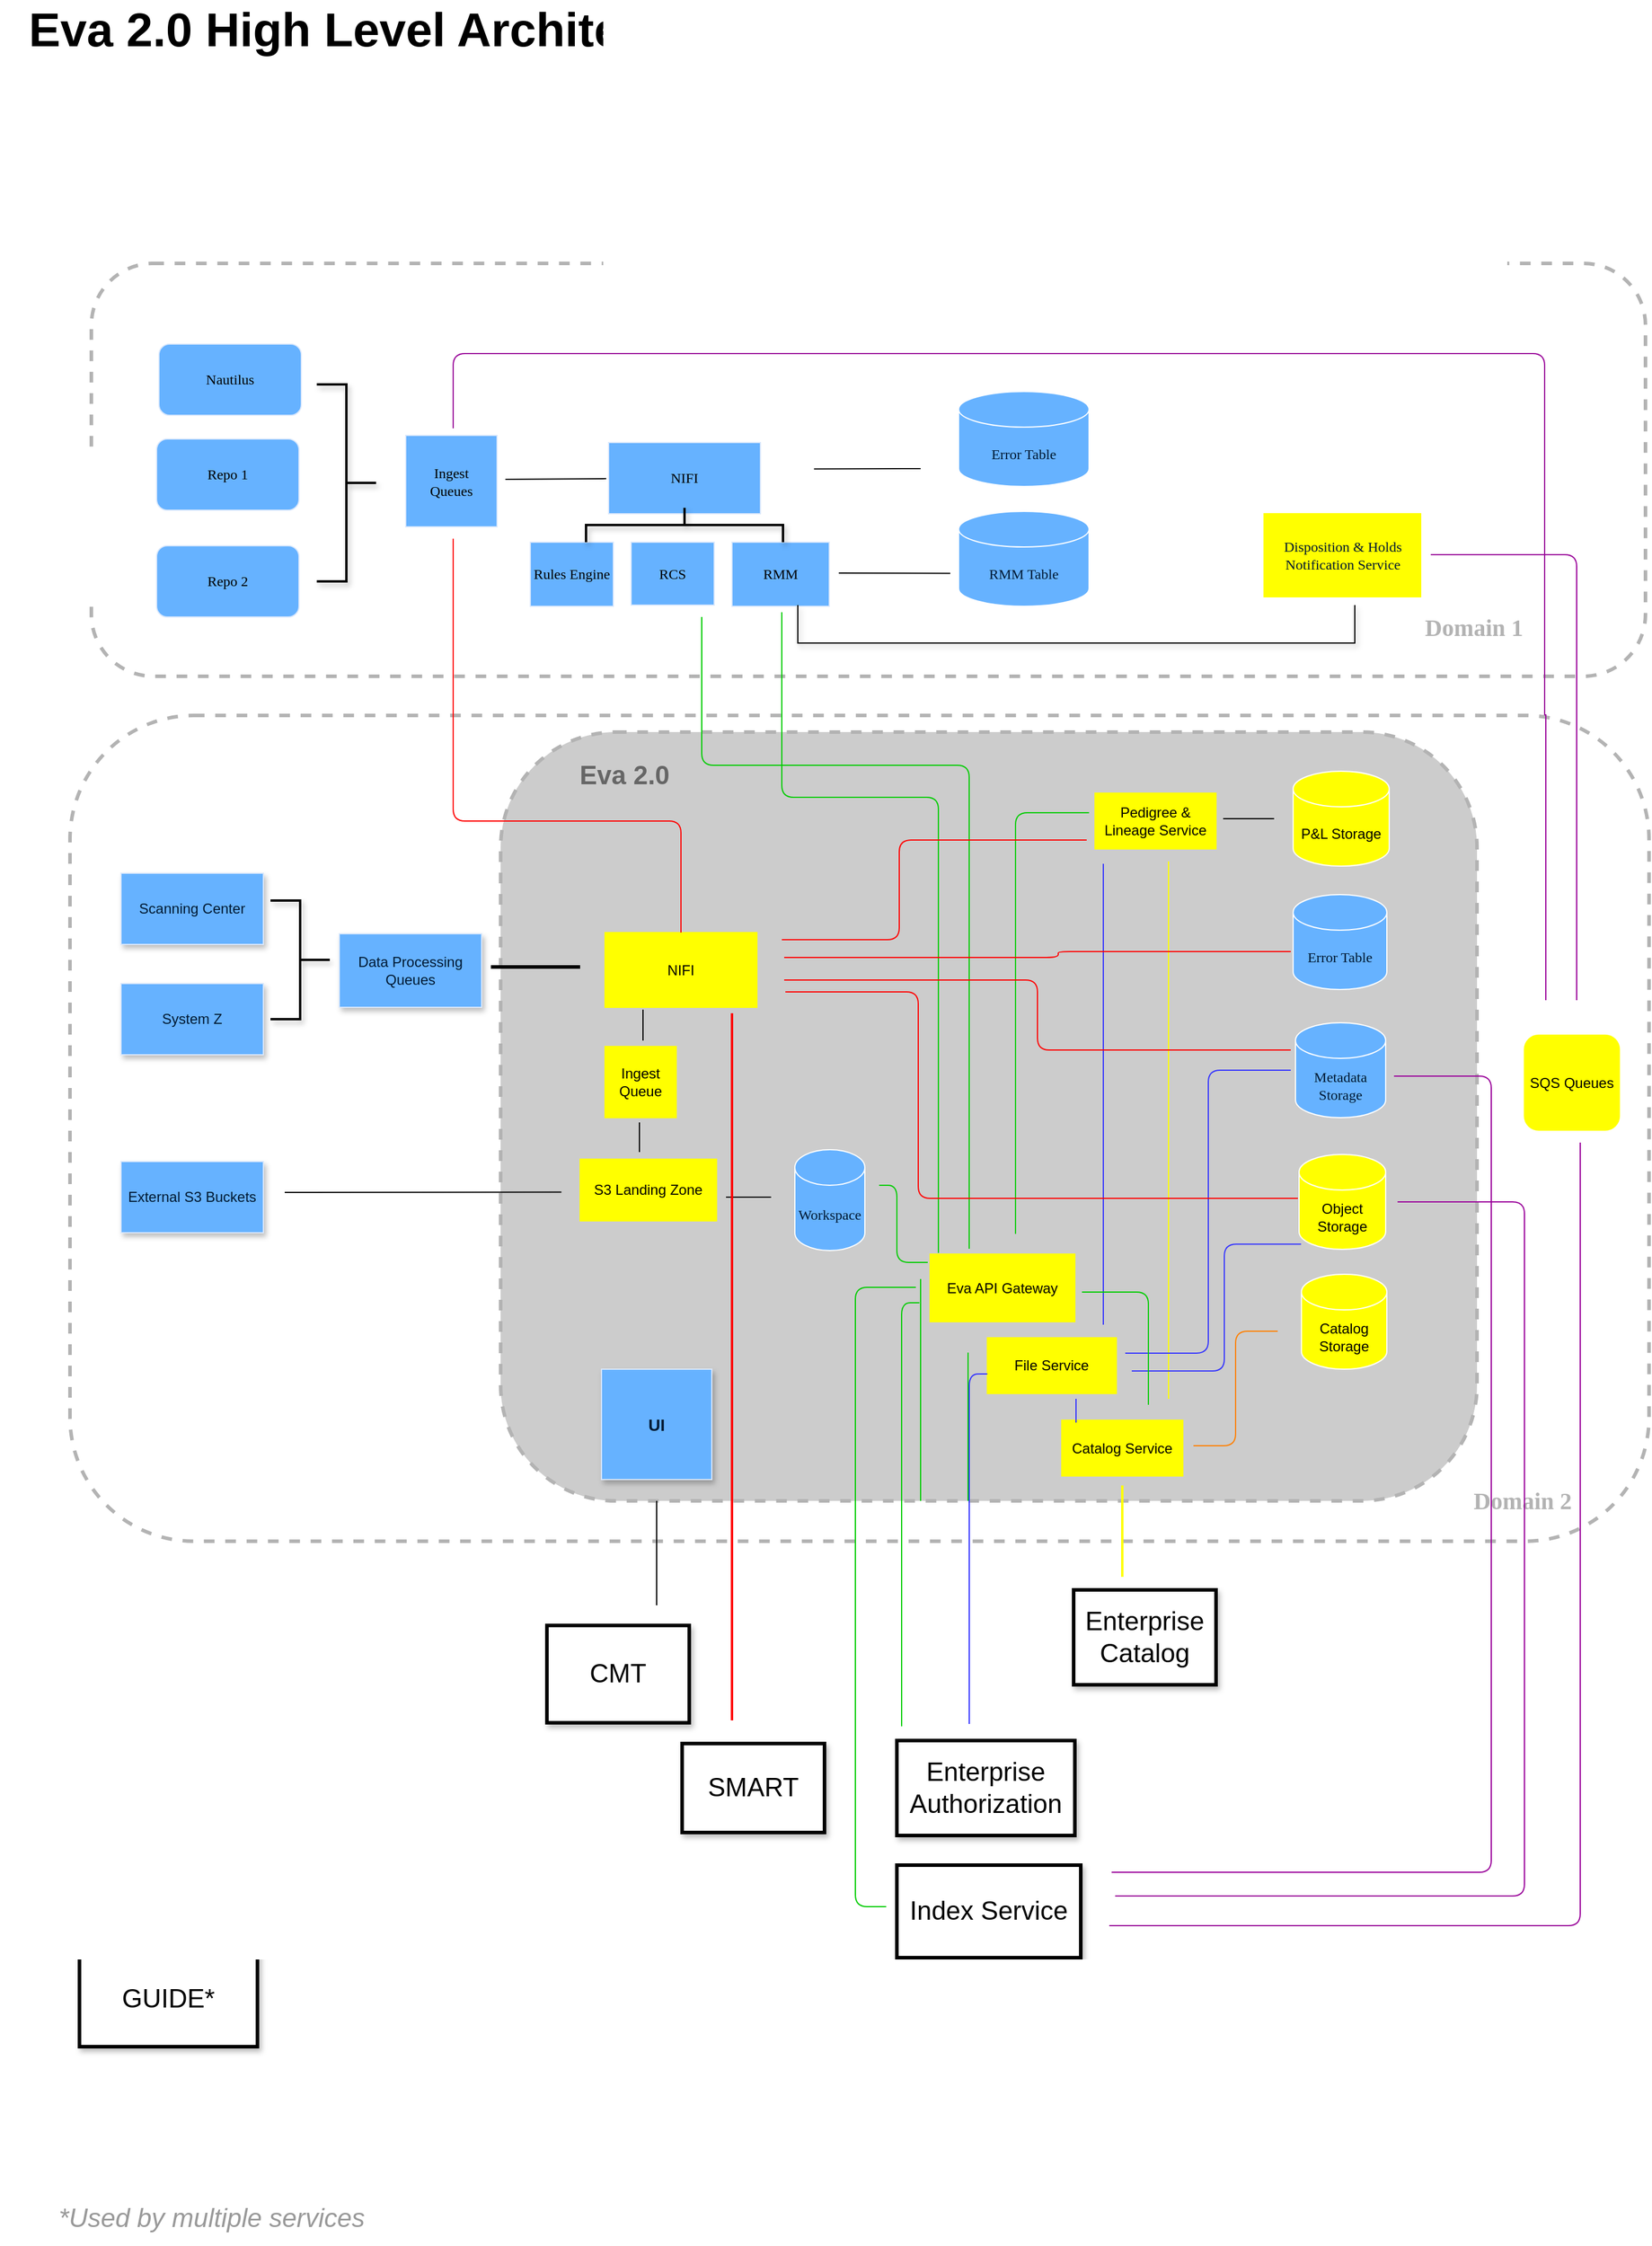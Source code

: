 <mxfile version="14.0.5" type="github" pages="2">
  <diagram id="elw99k3kC3_1Q8jx1iOW" name="Eva 2.0 High Level">
    <mxGraphModel dx="1230" dy="963" grid="0" gridSize="10" guides="1" tooltips="1" connect="0" arrows="0" fold="1" page="0" pageScale="1" pageWidth="1400" pageHeight="1700" math="0" shadow="0">
      <root>
        <mxCell id="8GRn8cEL_pyLPgJIwxRR-0" />
        <mxCell id="8GRn8cEL_pyLPgJIwxRR-1" parent="8GRn8cEL_pyLPgJIwxRR-0" />
        <mxCell id="_qIGpLVhdSEVO8uDuWI8-0" value="" style="rounded=1;whiteSpace=wrap;html=1;fontFamily=Helvetica;fontSize=12;fontColor=#0000FF;strokeColor=#B3B3B3;dashed=1;strokeWidth=3;" parent="8GRn8cEL_pyLPgJIwxRR-1" vertex="1">
          <mxGeometry x="27" y="403" width="1331" height="696" as="geometry" />
        </mxCell>
        <mxCell id="SsO4Lzo8B7FafecMUTk7-0" value="" style="rounded=1;whiteSpace=wrap;html=1;fontFamily=Helvetica;fontSize=12;fontColor=#0000FF;strokeColor=#B3B3B3;dashed=1;strokeWidth=3;fillColor=#CCCCCC;" parent="8GRn8cEL_pyLPgJIwxRR-1" vertex="1">
          <mxGeometry x="390" y="417" width="823" height="648" as="geometry" />
        </mxCell>
        <mxCell id="o4EfD3Bi3a884Yv1wwd_-1" value="" style="rounded=1;whiteSpace=wrap;html=1;fontFamily=Helvetica;fontSize=12;fontColor=#0000FF;strokeColor=#B3B3B3;dashed=1;strokeWidth=3;" parent="8GRn8cEL_pyLPgJIwxRR-1" vertex="1">
          <mxGeometry x="45" y="22" width="1310" height="348" as="geometry" />
        </mxCell>
        <mxCell id="H8sk-5zNprzSNOgImhEd-0" value="Nautilus" style="rounded=1;whiteSpace=wrap;html=1;fontSize=12;fontStyle=0;fontFamily=Tahoma;strokeColor=#DAE8FC;fillColor=#66B2FF;" parent="8GRn8cEL_pyLPgJIwxRR-1" vertex="1">
          <mxGeometry x="102" y="90" width="120" height="60" as="geometry" />
        </mxCell>
        <mxCell id="H8sk-5zNprzSNOgImhEd-1" value="Repo 1" style="rounded=1;whiteSpace=wrap;html=1;fontSize=12;fontStyle=0;fontFamily=Tahoma;strokeColor=#DAE8FC;fillColor=#66B2FF;" parent="8GRn8cEL_pyLPgJIwxRR-1" vertex="1">
          <mxGeometry x="100" y="170" width="120" height="60" as="geometry" />
        </mxCell>
        <mxCell id="H8sk-5zNprzSNOgImhEd-2" value="Repo 2" style="rounded=1;whiteSpace=wrap;html=1;fontSize=12;fontStyle=0;fontFamily=Tahoma;strokeColor=#DAE8FC;fillColor=#66B2FF;" parent="8GRn8cEL_pyLPgJIwxRR-1" vertex="1">
          <mxGeometry x="100" y="260" width="120" height="60" as="geometry" />
        </mxCell>
        <mxCell id="4emAReoXgMQfO4xzz9Wq-1" value="Error Table" style="shape=cylinder3;whiteSpace=wrap;html=1;boundedLbl=1;backgroundOutline=1;size=15;fontStyle=0;strokeColor=#FFFFFF;fontColor=#001933;fontFamily=Tahoma;fontSize=12;fillColor=#66B2FF;" parent="8GRn8cEL_pyLPgJIwxRR-1" vertex="1">
          <mxGeometry x="776" y="130" width="110" height="80" as="geometry" />
        </mxCell>
        <mxCell id="b3GpidQnQlCoKcbRUe79-1" style="edgeStyle=none;rounded=0;orthogonalLoop=1;jettySize=auto;html=1;fontFamily=Helvetica;fontSize=22;fontColor=#999999;endArrow=none;endFill=0;" parent="8GRn8cEL_pyLPgJIwxRR-1" edge="1">
          <mxGeometry relative="1" as="geometry">
            <mxPoint x="394" y="204" as="sourcePoint" />
            <mxPoint x="479.0" y="203.43" as="targetPoint" />
          </mxGeometry>
        </mxCell>
        <mxCell id="4emAReoXgMQfO4xzz9Wq-2" value="&lt;font color=&quot;#000000&quot;&gt;Ingest&lt;br style=&quot;font-size: 12px&quot;&gt;Queues&lt;/font&gt;" style="whiteSpace=wrap;html=1;aspect=fixed;fontSize=12;fontStyle=0;fontColor=#0000FF;fontFamily=Tahoma;strokeColor=#DAE8FC;fillColor=#66B2FF;" parent="8GRn8cEL_pyLPgJIwxRR-1" vertex="1">
          <mxGeometry x="310" y="167" width="77" height="77" as="geometry" />
        </mxCell>
        <mxCell id="tp_qSCSOZ1XAV19L62_d-0" value="NIFI" style="rounded=0;whiteSpace=wrap;html=1;fontStyle=0;fontFamily=Tahoma;strokeColor=#DAE8FC;fontSize=12;fillColor=#66B2FF;" parent="8GRn8cEL_pyLPgJIwxRR-1" vertex="1">
          <mxGeometry x="481" y="173" width="128" height="60" as="geometry" />
        </mxCell>
        <mxCell id="tp_qSCSOZ1XAV19L62_d-1" value="File Service" style="rounded=0;whiteSpace=wrap;html=1;strokeColor=#FFFF00;fillColor=#FFFF00;" parent="8GRn8cEL_pyLPgJIwxRR-1" vertex="1">
          <mxGeometry x="800.25" y="927.5" width="108.75" height="47" as="geometry" />
        </mxCell>
        <mxCell id="tp_qSCSOZ1XAV19L62_d-2" value="Eva API Gateway" style="rounded=0;whiteSpace=wrap;html=1;strokeColor=#FFFF00;fillColor=#FFFF00;" parent="8GRn8cEL_pyLPgJIwxRR-1" vertex="1">
          <mxGeometry x="752" y="857" width="122" height="57" as="geometry" />
        </mxCell>
        <mxCell id="tp_qSCSOZ1XAV19L62_d-3" value="Catalog Service" style="rounded=0;whiteSpace=wrap;html=1;strokeColor=#FFFF00;fillColor=#FFFF00;" parent="8GRn8cEL_pyLPgJIwxRR-1" vertex="1">
          <mxGeometry x="863" y="997" width="102" height="47" as="geometry" />
        </mxCell>
        <mxCell id="TUChKr8w6d8KDoppHUxN-0" value="Rules Engine" style="rounded=0;whiteSpace=wrap;html=1;fontSize=12;fontStyle=0;fontFamily=Tahoma;strokeColor=#DAE8FC;fillColor=#66B2FF;" parent="8GRn8cEL_pyLPgJIwxRR-1" vertex="1">
          <mxGeometry x="415" y="257" width="70" height="54" as="geometry" />
        </mxCell>
        <mxCell id="TUChKr8w6d8KDoppHUxN-1" value="RCS" style="rounded=0;whiteSpace=wrap;html=1;fontSize=12;fontStyle=0;fontFamily=Tahoma;strokeColor=#DAE8FC;fillColor=#66B2FF;" parent="8GRn8cEL_pyLPgJIwxRR-1" vertex="1">
          <mxGeometry x="500" y="257" width="70" height="53" as="geometry" />
        </mxCell>
        <mxCell id="TUChKr8w6d8KDoppHUxN-2" value="RMM" style="rounded=0;whiteSpace=wrap;html=1;fontSize=12;fontStyle=0;fontFamily=Tahoma;strokeColor=#DAE8FC;fillColor=#66B2FF;" parent="8GRn8cEL_pyLPgJIwxRR-1" vertex="1">
          <mxGeometry x="585" y="257" width="82" height="54" as="geometry" />
        </mxCell>
        <mxCell id="KRypy5MPSIwkOqQzWDco-0" value="RMM Table" style="shape=cylinder3;whiteSpace=wrap;html=1;boundedLbl=1;backgroundOutline=1;size=15;fontStyle=0;fontColor=#001933;fontFamily=Tahoma;fontSize=12;strokeColor=#FFFFFF;fillColor=#66B2FF;" parent="8GRn8cEL_pyLPgJIwxRR-1" vertex="1">
          <mxGeometry x="776" y="231" width="110" height="80" as="geometry" />
        </mxCell>
        <mxCell id="Fogz1AL5jcSiEYsk1wpb-0" value="Disposition &amp;amp; Holds&lt;br&gt;Notification Service" style="rounded=0;whiteSpace=wrap;html=1;fontStyle=0;fontFamily=Tahoma;fillColor=#FFFF00;strokeColor=#FFFF00;fontColor=#001933;" parent="8GRn8cEL_pyLPgJIwxRR-1" vertex="1">
          <mxGeometry x="1033.5" y="233" width="132" height="70" as="geometry" />
        </mxCell>
        <mxCell id="o4EfD3Bi3a884Yv1wwd_-0" value="Scanning Center" style="rounded=0;whiteSpace=wrap;html=1;fontFamily=Helvetica;fontSize=12;shadow=1;fontStyle=0;strokeColor=#DAE8FC;fontColor=#001933;fillColor=#66B2FF;" parent="8GRn8cEL_pyLPgJIwxRR-1" vertex="1">
          <mxGeometry x="70" y="536" width="120" height="60" as="geometry" />
        </mxCell>
        <mxCell id="o4EfD3Bi3a884Yv1wwd_-5" value="Domain 1" style="text;html=1;resizable=0;autosize=1;align=center;verticalAlign=middle;points=[];fillColor=none;strokeColor=none;rounded=0;fontFamily=Tahoma;fontSize=20;fontStyle=1;fontColor=#B3B3B3;" parent="8GRn8cEL_pyLPgJIwxRR-1" vertex="1">
          <mxGeometry x="1157" y="314" width="106" height="28" as="geometry" />
        </mxCell>
        <mxCell id="y9-v0Gyv9dgvpdEKLWp3-0" value="System Z" style="rounded=0;whiteSpace=wrap;html=1;fontFamily=Helvetica;fontSize=12;shadow=1;fontStyle=0;strokeColor=#DAE8FC;fontColor=#001933;fillColor=#66B2FF;" parent="8GRn8cEL_pyLPgJIwxRR-1" vertex="1">
          <mxGeometry x="70" y="629" width="120" height="60" as="geometry" />
        </mxCell>
        <mxCell id="y9-v0Gyv9dgvpdEKLWp3-1" value="External S3 Buckets" style="rounded=0;whiteSpace=wrap;html=1;fontFamily=Helvetica;fontSize=12;shadow=1;fontStyle=0;strokeColor=#DAE8FC;fontColor=#001933;fillColor=#66B2FF;" parent="8GRn8cEL_pyLPgJIwxRR-1" vertex="1">
          <mxGeometry x="70" y="779" width="120" height="60" as="geometry" />
        </mxCell>
        <mxCell id="iPk3lw1UgvvWzOIhn1F7-0" value="Data Processing Queues" style="rounded=0;whiteSpace=wrap;html=1;fontStyle=0;strokeColor=#DAE8FC;fontFamily=Helvetica;fontColor=#001933;shadow=1;fillColor=#66B2FF;" parent="8GRn8cEL_pyLPgJIwxRR-1" vertex="1">
          <mxGeometry x="254" y="587" width="120" height="62" as="geometry" />
        </mxCell>
        <mxCell id="JQuI49Ytckf8pFcLC_Wx-1" value="NIFI" style="rounded=0;whiteSpace=wrap;html=1;fillColor=#FFFF00;strokeColor=#FFFF00;fontColor=#000000;fontFamily=Helvetica;" parent="8GRn8cEL_pyLPgJIwxRR-1" vertex="1">
          <mxGeometry x="478" y="586" width="128" height="63" as="geometry" />
        </mxCell>
        <mxCell id="VbCRLDqnvHzPidaAszwh-1" value="S3 Landing Zone" style="rounded=0;whiteSpace=wrap;html=1;strokeColor=#FFFF00;fontFamily=Helvetica;fontSize=12;fontColor=#000000;fillColor=#FFFF00;" parent="8GRn8cEL_pyLPgJIwxRR-1" vertex="1">
          <mxGeometry x="457" y="777" width="115" height="52" as="geometry" />
        </mxCell>
        <mxCell id="LhIq0DCPOpo1AK3piTM1-0" value="Ingest&lt;br style=&quot;font-size: 13px;&quot;&gt;Queue" style="whiteSpace=wrap;html=1;aspect=fixed;strokeColor=#FFFF00;fontFamily=Helvetica;fontSize=12;fontColor=#000000;rounded=0;fillColor=#FFFF00;" parent="8GRn8cEL_pyLPgJIwxRR-1" vertex="1">
          <mxGeometry x="478" y="682" width="60" height="60" as="geometry" />
        </mxCell>
        <mxCell id="YWgAMOBUbAf68iHupFmZ-0" value="&lt;font style=&quot;font-size: 12px&quot;&gt;Workspace&lt;/font&gt;" style="shape=cylinder3;whiteSpace=wrap;html=1;boundedLbl=1;backgroundOutline=1;size=15;fontFamily=Tahoma;fontSize=12;fontColor=#001933;fontStyle=0;strokeColor=#FFFFFF;fillColor=#66B2FF;" parent="8GRn8cEL_pyLPgJIwxRR-1" vertex="1">
          <mxGeometry x="638" y="769" width="59" height="85" as="geometry" />
        </mxCell>
        <mxCell id="Q_hmxI2UZN9Nb-fGkq-i-0" value="Catalog Storage" style="shape=cylinder3;whiteSpace=wrap;html=1;boundedLbl=1;backgroundOutline=1;size=15;strokeColor=#FFFFFF;fontFamily=Helvetica;fontSize=12;fontColor=#000000;fillColor=#FFFF00;rounded=0;" parent="8GRn8cEL_pyLPgJIwxRR-1" vertex="1">
          <mxGeometry x="1065" y="874" width="72" height="80" as="geometry" />
        </mxCell>
        <mxCell id="Q_hmxI2UZN9Nb-fGkq-i-1" value="Object Storage" style="shape=cylinder3;whiteSpace=wrap;html=1;boundedLbl=1;backgroundOutline=1;size=15;strokeColor=#FFFFFF;fontFamily=Helvetica;fontSize=12;fontColor=#000000;fillColor=#FFFF00;rounded=0;" parent="8GRn8cEL_pyLPgJIwxRR-1" vertex="1">
          <mxGeometry x="1063" y="773" width="73" height="80" as="geometry" />
        </mxCell>
        <mxCell id="Q_hmxI2UZN9Nb-fGkq-i-2" value="Metadata&lt;br style=&quot;font-size: 12px;&quot;&gt;Storage" style="shape=cylinder3;whiteSpace=wrap;html=1;boundedLbl=1;backgroundOutline=1;size=15;fontFamily=Tahoma;fontSize=12;fontColor=#001933;fontStyle=0;strokeColor=#FFFFFF;fillColor=#66B2FF;" parent="8GRn8cEL_pyLPgJIwxRR-1" vertex="1">
          <mxGeometry x="1060" y="662" width="76" height="80" as="geometry" />
        </mxCell>
        <mxCell id="Q_hmxI2UZN9Nb-fGkq-i-3" value="Error Table" style="shape=cylinder3;whiteSpace=wrap;html=1;boundedLbl=1;backgroundOutline=1;size=15;fontFamily=Tahoma;fontSize=12;fontStyle=0;strokeColor=#FFFFFF;fontColor=#001933;fillColor=#66B2FF;" parent="8GRn8cEL_pyLPgJIwxRR-1" vertex="1">
          <mxGeometry x="1058" y="554" width="79" height="80" as="geometry" />
        </mxCell>
        <mxCell id="Q_hmxI2UZN9Nb-fGkq-i-4" value="P&amp;amp;L Storage" style="shape=cylinder3;whiteSpace=wrap;html=1;boundedLbl=1;backgroundOutline=1;size=15;fontFamily=Helvetica;fontSize=12;fontColor=#000000;fillColor=#FFFF00;rounded=0;strokeColor=#FFFFFF;" parent="8GRn8cEL_pyLPgJIwxRR-1" vertex="1">
          <mxGeometry x="1058" y="450" width="81" height="80" as="geometry" />
        </mxCell>
        <mxCell id="i0A42X5kdxcPcSl37FLX-0" value="Pedigree &amp;amp; Lineage Service" style="rounded=0;whiteSpace=wrap;html=1;fillColor=#FFFF00;strokeColor=#FFFF00;" parent="8GRn8cEL_pyLPgJIwxRR-1" vertex="1">
          <mxGeometry x="891" y="468.5" width="102" height="47" as="geometry" />
        </mxCell>
        <mxCell id="AvAlvdCXBIiCQL_vK7Ba-0" value="SQS Queues" style="whiteSpace=wrap;html=1;aspect=fixed;strokeColor=#FFFF00;fontFamily=Helvetica;fontSize=12;fontColor=#000000;rounded=1;fillColor=#FFFF00;" parent="8GRn8cEL_pyLPgJIwxRR-1" vertex="1">
          <mxGeometry x="1253" y="672.5" width="80" height="80" as="geometry" />
        </mxCell>
        <mxCell id="AvAlvdCXBIiCQL_vK7Ba-1" value="UI" style="whiteSpace=wrap;html=1;aspect=fixed;shadow=1;fontFamily=Helvetica;fontSize=14;rounded=0;fontStyle=1;strokeColor=#DAE8FC;fontColor=#001933;fillColor=#66B2FF;" parent="8GRn8cEL_pyLPgJIwxRR-1" vertex="1">
          <mxGeometry x="475" y="954" width="93" height="93" as="geometry" />
        </mxCell>
        <mxCell id="Sk0pl76J8H8ascU4p57v-1" value="Domain 2" style="text;html=1;resizable=0;autosize=1;align=center;verticalAlign=middle;points=[];fillColor=none;strokeColor=none;rounded=0;fontFamily=Tahoma;fontSize=20;fontStyle=1;fontColor=#B3B3B3;" parent="8GRn8cEL_pyLPgJIwxRR-1" vertex="1">
          <mxGeometry x="1198" y="1050" width="106" height="28" as="geometry" />
        </mxCell>
        <mxCell id="Sk0pl76J8H8ascU4p57v-2" value="Eva 2.0" style="text;html=1;resizable=0;autosize=1;align=center;verticalAlign=middle;points=[];fillColor=none;strokeColor=none;rounded=0;fontFamily=Helvetica;fontSize=22;fontStyle=1;fontColor=#666666;" parent="8GRn8cEL_pyLPgJIwxRR-1" vertex="1">
          <mxGeometry x="451" y="439" width="86" height="30" as="geometry" />
        </mxCell>
        <mxCell id="x10ZkcdIIxR5KVXHCJuZ-0" value="" style="strokeWidth=2;html=1;shape=mxgraph.flowchart.annotation_2;align=left;labelPosition=right;pointerEvents=1;rounded=1;shadow=1;fillColor=#66B2FF;fontFamily=Helvetica;fontSize=22;fontColor=#000000;rotation=-180;" parent="8GRn8cEL_pyLPgJIwxRR-1" vertex="1">
          <mxGeometry x="196" y="559" width="50" height="100" as="geometry" />
        </mxCell>
        <mxCell id="x10ZkcdIIxR5KVXHCJuZ-1" value="" style="strokeWidth=2;html=1;shape=mxgraph.flowchart.annotation_2;align=left;labelPosition=right;pointerEvents=1;rounded=1;shadow=1;fillColor=#66B2FF;fontFamily=Helvetica;fontSize=22;fontColor=#000000;rotation=-180;" parent="8GRn8cEL_pyLPgJIwxRR-1" vertex="1">
          <mxGeometry x="235" y="124" width="50" height="166" as="geometry" />
        </mxCell>
        <mxCell id="mZ3fiNAdU3FDvoejI6Ow-0" value="GUIDE*" style="rounded=0;whiteSpace=wrap;html=1;shadow=1;strokeWidth=3;fillColor=#ffffff;fontFamily=Helvetica;fontSize=22;fontColor=#000000;" parent="8GRn8cEL_pyLPgJIwxRR-1" vertex="1">
          <mxGeometry x="35" y="1445" width="150" height="80" as="geometry" />
        </mxCell>
        <mxCell id="mZ3fiNAdU3FDvoejI6Ow-1" value="Enterprise Catalog" style="rounded=0;whiteSpace=wrap;html=1;shadow=1;strokeWidth=3;fontFamily=Helvetica;fontSize=22;" parent="8GRn8cEL_pyLPgJIwxRR-1" vertex="1">
          <mxGeometry x="873" y="1140" width="120" height="80" as="geometry" />
        </mxCell>
        <mxCell id="mZ3fiNAdU3FDvoejI6Ow-2" value="Index Service" style="rounded=0;whiteSpace=wrap;html=1;shadow=1;strokeWidth=3;fontFamily=Helvetica;fontSize=22;" parent="8GRn8cEL_pyLPgJIwxRR-1" vertex="1">
          <mxGeometry x="724" y="1372" width="155" height="78" as="geometry" />
        </mxCell>
        <mxCell id="mZ3fiNAdU3FDvoejI6Ow-3" value="Enterprise Authorization" style="rounded=0;whiteSpace=wrap;html=1;shadow=1;strokeWidth=3;fontFamily=Helvetica;fontSize=22;" parent="8GRn8cEL_pyLPgJIwxRR-1" vertex="1">
          <mxGeometry x="724" y="1267" width="150" height="80" as="geometry" />
        </mxCell>
        <mxCell id="mZ3fiNAdU3FDvoejI6Ow-4" value="SMART" style="rounded=0;whiteSpace=wrap;html=1;shadow=1;strokeWidth=3;fontFamily=Helvetica;fontSize=22;" parent="8GRn8cEL_pyLPgJIwxRR-1" vertex="1">
          <mxGeometry x="543" y="1269.5" width="120" height="75" as="geometry" />
        </mxCell>
        <mxCell id="mZ3fiNAdU3FDvoejI6Ow-5" value="CMT" style="rounded=0;whiteSpace=wrap;html=1;shadow=1;strokeWidth=3;fontFamily=Helvetica;fontSize=22;" parent="8GRn8cEL_pyLPgJIwxRR-1" vertex="1">
          <mxGeometry x="429" y="1170" width="120" height="82" as="geometry" />
        </mxCell>
        <mxCell id="PKbZZqCtAfmhuB_pZ12Z-0" value="*Used by multiple services" style="text;html=1;resizable=0;autosize=1;align=center;verticalAlign=middle;points=[];fillColor=none;strokeColor=none;rounded=0;shadow=1;fontFamily=Helvetica;fontSize=22;fontStyle=2;fontColor=#999999;" parent="8GRn8cEL_pyLPgJIwxRR-1" vertex="1">
          <mxGeometry x="12" y="1655" width="268" height="30" as="geometry" />
        </mxCell>
        <mxCell id="-2MpsNVtfdLoChrFHLcY-0" value="" style="strokeWidth=2;html=1;shape=mxgraph.flowchart.annotation_2;align=left;labelPosition=right;pointerEvents=1;rounded=1;shadow=1;fillColor=#66B2FF;fontFamily=Helvetica;fontSize=22;fontColor=#000000;rotation=90;" parent="8GRn8cEL_pyLPgJIwxRR-1" vertex="1">
          <mxGeometry x="530.5" y="159.5" width="29" height="166" as="geometry" />
        </mxCell>
        <mxCell id="hYZpxrXW_turtQhxQ0qJ-3" style="edgeStyle=none;rounded=0;orthogonalLoop=1;jettySize=auto;html=1;fontFamily=Helvetica;fontSize=22;fontColor=#999999;endArrow=none;endFill=0;" parent="8GRn8cEL_pyLPgJIwxRR-1" edge="1">
          <mxGeometry relative="1" as="geometry">
            <mxPoint x="675" y="283" as="sourcePoint" />
            <mxPoint x="769.0" y="283.284" as="targetPoint" />
          </mxGeometry>
        </mxCell>
        <mxCell id="hYZpxrXW_turtQhxQ0qJ-4" style="edgeStyle=none;rounded=0;orthogonalLoop=1;jettySize=auto;html=1;fontFamily=Helvetica;fontSize=22;fontColor=#999999;endArrow=none;endFill=0;exitX=0.465;exitY=0.498;exitDx=0;exitDy=0;exitPerimeter=0;" parent="8GRn8cEL_pyLPgJIwxRR-1" source="o4EfD3Bi3a884Yv1wwd_-1" edge="1">
          <mxGeometry relative="1" as="geometry">
            <mxPoint x="657.0" y="189.48" as="sourcePoint" />
            <mxPoint x="744" y="195" as="targetPoint" />
          </mxGeometry>
        </mxCell>
        <mxCell id="L0LfUayfkjiLCGtMfq46-13" value="" style="strokeWidth=1;html=1;shape=mxgraph.flowchart.annotation_1;align=left;pointerEvents=1;rounded=1;shadow=1;fillColor=#66B2FF;fontFamily=Helvetica;fontSize=22;fontColor=#999999;rotation=-90;" parent="8GRn8cEL_pyLPgJIwxRR-1" vertex="1">
          <mxGeometry x="859.25" y="91.25" width="32" height="469.5" as="geometry" />
        </mxCell>
        <mxCell id="8_c3Tt9Frdq-P5RMduP3-0" style="edgeStyle=none;rounded=0;orthogonalLoop=1;jettySize=auto;html=1;fontFamily=Helvetica;fontSize=22;fontColor=#999999;endArrow=none;endFill=0;exitX=0.041;exitY=0.562;exitDx=0;exitDy=0;exitPerimeter=0;" parent="8GRn8cEL_pyLPgJIwxRR-1" edge="1">
          <mxGeometry relative="1" as="geometry">
            <mxPoint x="441.21" y="804.772" as="sourcePoint" />
            <mxPoint x="208" y="805" as="targetPoint" />
          </mxGeometry>
        </mxCell>
        <mxCell id="6iJRTpY1ZOH6TDsP827d-0" value="" style="verticalLabelPosition=bottom;shadow=0;dashed=0;align=center;html=1;verticalAlign=top;strokeWidth=1;shape=mxgraph.mockup.markup.line;direction=north;rounded=1;fillColor=#66B2FF;fontFamily=Helvetica;fontSize=22;fontColor=#999999;" parent="8GRn8cEL_pyLPgJIwxRR-1" vertex="1">
          <mxGeometry x="500" y="651" width="20" height="26" as="geometry" />
        </mxCell>
        <mxCell id="6iJRTpY1ZOH6TDsP827d-1" value="" style="verticalLabelPosition=bottom;shadow=0;dashed=0;align=center;html=1;verticalAlign=top;strokeWidth=1;shape=mxgraph.mockup.markup.line;direction=north;rounded=1;fillColor=#66B2FF;fontFamily=Helvetica;fontSize=22;fontColor=#999999;" parent="8GRn8cEL_pyLPgJIwxRR-1" vertex="1">
          <mxGeometry x="497" y="746" width="20" height="25" as="geometry" />
        </mxCell>
        <mxCell id="pXc_XupL8ljSO-Gdw1BL-0" style="edgeStyle=none;rounded=0;orthogonalLoop=1;jettySize=auto;html=1;fontFamily=Helvetica;fontSize=22;fontColor=#999999;endArrow=none;endFill=0;" parent="8GRn8cEL_pyLPgJIwxRR-1" edge="1">
          <mxGeometry relative="1" as="geometry">
            <mxPoint x="580" y="809" as="sourcePoint" />
            <mxPoint x="588" y="809" as="targetPoint" />
            <Array as="points">
              <mxPoint x="618" y="809" />
            </Array>
          </mxGeometry>
        </mxCell>
        <mxCell id="pXc_XupL8ljSO-Gdw1BL-1" style="edgeStyle=none;rounded=0;orthogonalLoop=1;jettySize=auto;html=1;fontFamily=Helvetica;fontSize=22;fontColor=#999999;endArrow=none;endFill=0;exitX=0.041;exitY=0.562;exitDx=0;exitDy=0;exitPerimeter=0;strokeWidth=3;" parent="8GRn8cEL_pyLPgJIwxRR-1" edge="1">
          <mxGeometry relative="1" as="geometry">
            <mxPoint x="457.0" y="615.002" as="sourcePoint" />
            <mxPoint x="381.79" y="615" as="targetPoint" />
          </mxGeometry>
        </mxCell>
        <mxCell id="TfyGnHHihUNiANl7MBIq-1" value="" style="edgeStyle=elbowEdgeStyle;elbow=horizontal;endArrow=none;html=1;strokeWidth=1;fontFamily=Helvetica;fontSize=22;fontColor=#999999;endFill=0;strokeColor=#FF8000;" parent="8GRn8cEL_pyLPgJIwxRR-1" edge="1">
          <mxGeometry width="50" height="50" relative="1" as="geometry">
            <mxPoint x="974" y="1018.5" as="sourcePoint" />
            <mxPoint x="1045" y="922" as="targetPoint" />
          </mxGeometry>
        </mxCell>
        <mxCell id="T6dgft-2LP3lvTS5HCdP-1" value="" style="line;strokeWidth=1;direction=south;html=1;rounded=1;fontFamily=Helvetica;fontSize=22;fontColor=#999999;verticalAlign=middle;endFill=0;strokeColor=#FFFF00;" parent="8GRn8cEL_pyLPgJIwxRR-1" vertex="1">
          <mxGeometry x="948" y="526" width="10" height="453" as="geometry" />
        </mxCell>
        <mxCell id="T6dgft-2LP3lvTS5HCdP-2" value="" style="line;strokeWidth=1;html=1;rounded=1;shadow=0;fillColor=#66B2FF;fontFamily=Helvetica;fontSize=22;fontColor=#999999;" parent="8GRn8cEL_pyLPgJIwxRR-1" vertex="1">
          <mxGeometry x="999" y="485" width="43" height="10" as="geometry" />
        </mxCell>
        <mxCell id="C_eaKCtkpU86BVCSOlvi-0" value="" style="edgeStyle=elbowEdgeStyle;elbow=horizontal;endArrow=none;html=1;strokeWidth=1;fontFamily=Helvetica;fontSize=22;fontColor=#999999;endFill=0;strokeColor=#3333FF;" parent="8GRn8cEL_pyLPgJIwxRR-1" edge="1">
          <mxGeometry width="50" height="50" relative="1" as="geometry">
            <mxPoint x="916.5" y="940.5" as="sourcePoint" />
            <mxPoint x="1056" y="702" as="targetPoint" />
          </mxGeometry>
        </mxCell>
        <mxCell id="YIdWpNlQ_M5ASSiT82eI-0" value="" style="edgeStyle=elbowEdgeStyle;elbow=horizontal;endArrow=none;html=1;strokeWidth=1;fontFamily=Helvetica;fontSize=22;fontColor=#999999;endFill=0;entryX=0.023;entryY=0.671;entryDx=0;entryDy=0;entryPerimeter=0;strokeColor=#3333FF;" parent="8GRn8cEL_pyLPgJIwxRR-1" edge="1">
          <mxGeometry width="50" height="50" relative="1" as="geometry">
            <mxPoint x="922" y="955.5" as="sourcePoint" />
            <mxPoint x="1064.679" y="848.68" as="targetPoint" />
            <Array as="points">
              <mxPoint x="1000" y="900" />
            </Array>
          </mxGeometry>
        </mxCell>
        <mxCell id="z4H9Wl1vq4-Ua8EckgTX-0" value="" style="line;strokeWidth=1;direction=south;html=1;rounded=1;fontFamily=Helvetica;fontSize=22;fontColor=#999999;verticalAlign=middle;strokeColor=#3333FF;endFill=0;" parent="8GRn8cEL_pyLPgJIwxRR-1" vertex="1">
          <mxGeometry x="893" y="528" width="10" height="388.5" as="geometry" />
        </mxCell>
        <mxCell id="3abOW29c_p49u5XupUHu-0" value="" style="line;strokeWidth=1;direction=south;html=1;rounded=1;fillColor=#ffffff;fontFamily=Helvetica;fontSize=22;fontColor=#999999;verticalAlign=middle;strokeColor=#3333FF;endFill=0;" parent="8GRn8cEL_pyLPgJIwxRR-1" vertex="1">
          <mxGeometry x="870" y="979" width="10" height="20" as="geometry" />
        </mxCell>
        <mxCell id="3abOW29c_p49u5XupUHu-2" value="" style="edgeStyle=segmentEdgeStyle;endArrow=none;html=1;strokeColor=#00CC00;strokeWidth=1;fontFamily=Helvetica;fontSize=22;fontColor=#00FF00;endFill=0;" parent="8GRn8cEL_pyLPgJIwxRR-1" edge="1">
          <mxGeometry width="50" height="50" relative="1" as="geometry">
            <mxPoint x="728" y="1255" as="sourcePoint" />
            <mxPoint x="743" y="898" as="targetPoint" />
            <Array as="points">
              <mxPoint x="728" y="898" />
            </Array>
          </mxGeometry>
        </mxCell>
        <mxCell id="xL5923n7-nk6fW1n6V6f-0" value="" style="edgeStyle=segmentEdgeStyle;endArrow=none;html=1;strokeWidth=1;fontFamily=Helvetica;fontSize=22;endFill=0;fontColor=#00FF00;strokeColor=#00CC00;" parent="8GRn8cEL_pyLPgJIwxRR-1" source="SsO4Lzo8B7FafecMUTk7-0" edge="1">
          <mxGeometry width="50" height="50" relative="1" as="geometry">
            <mxPoint x="555" y="944.663" as="sourcePoint" />
            <mxPoint x="744" y="878" as="targetPoint" />
            <Array as="points">
              <mxPoint x="524" y="878" />
            </Array>
          </mxGeometry>
        </mxCell>
        <mxCell id="7zjQm53CYR00rezUCUQR-5" value="" style="edgeStyle=elbowEdgeStyle;elbow=horizontal;endArrow=none;html=1;strokeColor=#00CC00;strokeWidth=1;fontFamily=Helvetica;fontSize=14;fontColor=#00FF00;endFill=0;" parent="8GRn8cEL_pyLPgJIwxRR-1" edge="1">
          <mxGeometry width="50" height="50" relative="1" as="geometry">
            <mxPoint x="709" y="799" as="sourcePoint" />
            <mxPoint x="750" y="864" as="targetPoint" />
            <Array as="points">
              <mxPoint x="724" y="836" />
            </Array>
          </mxGeometry>
        </mxCell>
        <mxCell id="oBbKrED4byUIZWRZin6X-1" value="" style="edgeStyle=segmentEdgeStyle;endArrow=none;html=1;strokeColor=#00CC00;strokeWidth=1;fontFamily=Helvetica;fontSize=22;fontColor=#00FF00;endFill=0;" parent="8GRn8cEL_pyLPgJIwxRR-1" edge="1">
          <mxGeometry width="50" height="50" relative="1" as="geometry">
            <mxPoint x="824" y="840" as="sourcePoint" />
            <mxPoint x="886" y="485" as="targetPoint" />
            <Array as="points">
              <mxPoint x="824" y="485" />
            </Array>
          </mxGeometry>
        </mxCell>
        <mxCell id="oBbKrED4byUIZWRZin6X-3" value="" style="edgeStyle=segmentEdgeStyle;endArrow=none;html=1;strokeColor=#3333FF;strokeWidth=1;fontFamily=Helvetica;fontSize=22;fontColor=#999999;endFill=0;" parent="8GRn8cEL_pyLPgJIwxRR-1" edge="1">
          <mxGeometry width="50" height="50" relative="1" as="geometry">
            <mxPoint x="785" y="1253" as="sourcePoint" />
            <mxPoint x="800.25" y="958" as="targetPoint" />
            <Array as="points">
              <mxPoint x="785" y="1253" />
              <mxPoint x="785" y="958" />
            </Array>
          </mxGeometry>
        </mxCell>
        <mxCell id="oBbKrED4byUIZWRZin6X-4" value="" style="edgeStyle=elbowEdgeStyle;elbow=horizontal;endArrow=none;html=1;strokeColor=#00CC00;strokeWidth=1;fontFamily=Helvetica;fontSize=14;fontColor=#00FF00;endFill=0;" parent="8GRn8cEL_pyLPgJIwxRR-1" edge="1">
          <mxGeometry width="50" height="50" relative="1" as="geometry">
            <mxPoint x="740" y="885" as="sourcePoint" />
            <mxPoint x="715" y="1407" as="targetPoint" />
            <Array as="points">
              <mxPoint x="689" y="1379" />
            </Array>
          </mxGeometry>
        </mxCell>
        <mxCell id="oBbKrED4byUIZWRZin6X-5" value="" style="verticalLabelPosition=bottom;shadow=0;dashed=0;align=center;html=1;verticalAlign=top;strokeWidth=1;shape=mxgraph.mockup.markup.line;direction=north;rounded=1;fillColor=#66B2FF;fontFamily=Helvetica;fontSize=22;fontColor=#999999;" parent="8GRn8cEL_pyLPgJIwxRR-1" vertex="1">
          <mxGeometry x="511.5" y="1065" width="20" height="88" as="geometry" />
        </mxCell>
        <mxCell id="bSDDatie8y5GvcqhgUNN-4" value="" style="edgeStyle=elbowEdgeStyle;elbow=vertical;endArrow=none;html=1;strokeColor=#00CC00;strokeWidth=1;fontFamily=Helvetica;fontSize=14;fontColor=#00FF00;endFill=0;exitX=0.27;exitY=-0.079;exitDx=0;exitDy=0;exitPerimeter=0;" parent="8GRn8cEL_pyLPgJIwxRR-1" source="tp_qSCSOZ1XAV19L62_d-2" edge="1">
          <mxGeometry width="50" height="50" relative="1" as="geometry">
            <mxPoint x="597.5" y="902" as="sourcePoint" />
            <mxPoint x="559.5" y="320" as="targetPoint" />
            <Array as="points">
              <mxPoint x="673" y="445" />
            </Array>
          </mxGeometry>
        </mxCell>
        <mxCell id="bSDDatie8y5GvcqhgUNN-5" value="" style="edgeStyle=elbowEdgeStyle;elbow=vertical;endArrow=none;html=1;strokeColor=#00CC00;strokeWidth=1;fontFamily=Helvetica;fontSize=14;fontColor=#00FF00;endFill=0;" parent="8GRn8cEL_pyLPgJIwxRR-1" edge="1">
          <mxGeometry width="50" height="50" relative="1" as="geometry">
            <mxPoint x="759" y="856" as="sourcePoint" />
            <mxPoint x="627" y="316" as="targetPoint" />
            <Array as="points">
              <mxPoint x="734" y="472" />
            </Array>
          </mxGeometry>
        </mxCell>
        <mxCell id="jarMSilvyUycNx23DqDR-0" value="" style="edgeStyle=elbowEdgeStyle;elbow=horizontal;endArrow=none;html=1;strokeColor=#00CC00;strokeWidth=1;fontFamily=Helvetica;fontSize=14;fontColor=#00FF00;endFill=0;" parent="8GRn8cEL_pyLPgJIwxRR-1" edge="1">
          <mxGeometry width="50" height="50" relative="1" as="geometry">
            <mxPoint x="880" y="889" as="sourcePoint" />
            <mxPoint x="936" y="984" as="targetPoint" />
            <Array as="points">
              <mxPoint x="936" y="926" />
            </Array>
          </mxGeometry>
        </mxCell>
        <mxCell id="tZDkK5jwySZbS78D0Iar-0" value="" style="line;strokeWidth=2;direction=south;html=1;rounded=1;shadow=0;fontFamily=Helvetica;fontSize=14;fontColor=#00FF00;fillColor=#FF0000;strokeColor=#FF0000;" parent="8GRn8cEL_pyLPgJIwxRR-1" vertex="1">
          <mxGeometry x="580" y="654" width="10" height="596" as="geometry" />
        </mxCell>
        <mxCell id="qzwQYNqn-l1VmCQGiIjA-0" value="" style="line;strokeWidth=2;direction=south;html=1;rounded=1;shadow=0;fillColor=#FF0000;fontFamily=Helvetica;fontSize=14;fontColor=#00FF00;strokeColor=#FFFF00;" parent="8GRn8cEL_pyLPgJIwxRR-1" vertex="1">
          <mxGeometry x="909" y="1052" width="10" height="77" as="geometry" />
        </mxCell>
        <mxCell id="qzwQYNqn-l1VmCQGiIjA-2" value="" style="edgeStyle=elbowEdgeStyle;elbow=vertical;endArrow=none;html=1;strokeWidth=1;fontFamily=Helvetica;fontSize=14;fontColor=#00FF00;strokeColor=#FF0000;endFill=0;" parent="8GRn8cEL_pyLPgJIwxRR-1" target="JQuI49Ytckf8pFcLC_Wx-1" edge="1">
          <mxGeometry width="50" height="50" relative="1" as="geometry">
            <mxPoint x="350" y="254" as="sourcePoint" />
            <mxPoint x="442" y="544" as="targetPoint" />
            <Array as="points">
              <mxPoint x="442" y="492" />
            </Array>
          </mxGeometry>
        </mxCell>
        <mxCell id="95B5-7VB0HA2pm85Qsy9-1" value="" style="edgeStyle=elbowEdgeStyle;elbow=horizontal;endArrow=none;html=1;strokeColor=#FF0000;strokeWidth=1;fontFamily=Helvetica;fontSize=14;fontColor=#00FF00;endFill=0;" parent="8GRn8cEL_pyLPgJIwxRR-1" edge="1">
          <mxGeometry width="50" height="50" relative="1" as="geometry">
            <mxPoint x="629" y="626" as="sourcePoint" />
            <mxPoint x="1056" y="685" as="targetPoint" />
          </mxGeometry>
        </mxCell>
        <mxCell id="95B5-7VB0HA2pm85Qsy9-2" value="" style="edgeStyle=elbowEdgeStyle;elbow=horizontal;endArrow=none;html=1;strokeColor=#FF0000;strokeWidth=1;fontFamily=Helvetica;fontSize=14;fontColor=#00FF00;entryX=-0.014;entryY=0.463;entryDx=0;entryDy=0;entryPerimeter=0;endFill=0;" parent="8GRn8cEL_pyLPgJIwxRR-1" target="Q_hmxI2UZN9Nb-fGkq-i-1" edge="1">
          <mxGeometry width="50" height="50" relative="1" as="geometry">
            <mxPoint x="630" y="636" as="sourcePoint" />
            <mxPoint x="1066" y="696" as="targetPoint" />
            <Array as="points">
              <mxPoint x="742" y="782" />
              <mxPoint x="710" y="728" />
            </Array>
          </mxGeometry>
        </mxCell>
        <mxCell id="95B5-7VB0HA2pm85Qsy9-3" value="" style="edgeStyle=elbowEdgeStyle;elbow=horizontal;endArrow=none;html=1;strokeColor=#FF0000;strokeWidth=1;fontFamily=Helvetica;fontSize=14;fontColor=#00FF00;endFill=0;" parent="8GRn8cEL_pyLPgJIwxRR-1" edge="1">
          <mxGeometry width="50" height="50" relative="1" as="geometry">
            <mxPoint x="627" y="592" as="sourcePoint" />
            <mxPoint x="884" y="508" as="targetPoint" />
            <Array as="points">
              <mxPoint x="726" y="558" />
            </Array>
          </mxGeometry>
        </mxCell>
        <mxCell id="WGszRsOwaPm_QJZ5Lx5x-0" value="" style="edgeStyle=elbowEdgeStyle;elbow=horizontal;endArrow=none;html=1;strokeColor=#FF0000;strokeWidth=1;fontFamily=Helvetica;fontSize=14;fontColor=#00FF00;endFill=0;" parent="8GRn8cEL_pyLPgJIwxRR-1" edge="1">
          <mxGeometry width="50" height="50" relative="1" as="geometry">
            <mxPoint x="629" y="607" as="sourcePoint" />
            <mxPoint x="1056" y="602" as="targetPoint" />
            <Array as="points">
              <mxPoint x="860" y="581" />
            </Array>
          </mxGeometry>
        </mxCell>
        <mxCell id="SsO4Lzo8B7FafecMUTk7-1" value="" style="edgeStyle=elbowEdgeStyle;elbow=vertical;endArrow=none;html=1;strokeColor=#00CC00;strokeWidth=1;fontFamily=Helvetica;fontSize=14;fontColor=#00FF00;endFill=0;" parent="8GRn8cEL_pyLPgJIwxRR-1" target="SsO4Lzo8B7FafecMUTk7-0" edge="1">
          <mxGeometry width="50" height="50" relative="1" as="geometry">
            <mxPoint x="784" y="940" as="sourcePoint" />
            <mxPoint x="559.5" y="320" as="targetPoint" />
            <Array as="points">
              <mxPoint x="726" y="498" />
            </Array>
          </mxGeometry>
        </mxCell>
        <mxCell id="SsO4Lzo8B7FafecMUTk7-3" value="" style="edgeStyle=segmentEdgeStyle;endArrow=none;html=1;strokeWidth=1;fontFamily=Helvetica;fontSize=14;fontColor=#00FF00;strokeColor=#990099;endFill=0;" parent="8GRn8cEL_pyLPgJIwxRR-1" edge="1">
          <mxGeometry width="50" height="50" relative="1" as="geometry">
            <mxPoint x="903" y="1423" as="sourcePoint" />
            <mxPoint x="1300" y="763" as="targetPoint" />
            <Array as="points">
              <mxPoint x="903" y="1423" />
              <mxPoint x="1300" y="1423" />
            </Array>
          </mxGeometry>
        </mxCell>
        <mxCell id="g_-1xbZSGJ4llTsOHdGe-0" value="" style="edgeStyle=elbowEdgeStyle;elbow=horizontal;endArrow=none;html=1;strokeColor=#990099;strokeWidth=1;fontFamily=Helvetica;fontSize=14;fontColor=#00FF00;endFill=0;" parent="8GRn8cEL_pyLPgJIwxRR-1" edge="1">
          <mxGeometry width="50" height="50" relative="1" as="geometry">
            <mxPoint x="908" y="1398" as="sourcePoint" />
            <mxPoint x="1146" y="813" as="targetPoint" />
            <Array as="points">
              <mxPoint x="1253" y="893" />
            </Array>
          </mxGeometry>
        </mxCell>
        <mxCell id="g_-1xbZSGJ4llTsOHdGe-1" value="" style="edgeStyle=elbowEdgeStyle;elbow=horizontal;endArrow=none;html=1;strokeColor=#990099;strokeWidth=1;fontFamily=Helvetica;fontSize=14;fontColor=#00FF00;endFill=0;" parent="8GRn8cEL_pyLPgJIwxRR-1" edge="1">
          <mxGeometry width="50" height="50" relative="1" as="geometry">
            <mxPoint x="905" y="1378" as="sourcePoint" />
            <mxPoint x="1143" y="707" as="targetPoint" />
            <Array as="points">
              <mxPoint x="1225" y="875" />
            </Array>
          </mxGeometry>
        </mxCell>
        <mxCell id="Vb9UlL-58ri_AxScYlJQ-0" value="" style="edgeStyle=segmentEdgeStyle;endArrow=none;html=1;strokeColor=#990099;strokeWidth=1;fontFamily=Helvetica;fontSize=14;fontColor=#00FF00;endFill=0;" parent="8GRn8cEL_pyLPgJIwxRR-1" source="_qIGpLVhdSEVO8uDuWI8-0" edge="1">
          <mxGeometry width="50" height="50" relative="1" as="geometry">
            <mxPoint x="1454" y="654" as="sourcePoint" />
            <mxPoint x="350" y="161" as="targetPoint" />
            <Array as="points">
              <mxPoint x="1270" y="98" />
              <mxPoint x="350" y="98" />
            </Array>
          </mxGeometry>
        </mxCell>
        <mxCell id="Vb9UlL-58ri_AxScYlJQ-1" value="" style="line;strokeWidth=1;direction=south;html=1;rounded=1;fontFamily=Helvetica;fontSize=14;fontColor=#00FF00;verticalAlign=middle;strokeColor=#990099;endArrow=classic;" parent="8GRn8cEL_pyLPgJIwxRR-1" vertex="1">
          <mxGeometry x="1266" y="402" width="10" height="241" as="geometry" />
        </mxCell>
        <mxCell id="OOmUElffl2DUGrRPXXFI-1" value="" style="edgeStyle=elbowEdgeStyle;elbow=horizontal;endArrow=none;html=1;strokeColor=#990099;strokeWidth=1;fontFamily=Helvetica;fontSize=14;fontColor=#00FF00;endFill=0;" parent="8GRn8cEL_pyLPgJIwxRR-1" source="_qIGpLVhdSEVO8uDuWI8-0" edge="1">
          <mxGeometry width="50" height="50" relative="1" as="geometry">
            <mxPoint x="1256" y="468.5" as="sourcePoint" />
            <mxPoint x="1174" y="267.5" as="targetPoint" />
            <Array as="points">
              <mxPoint x="1297" y="338" />
              <mxPoint x="1297" y="341" />
              <mxPoint x="1256" y="305.5" />
            </Array>
          </mxGeometry>
        </mxCell>
        <mxCell id="OOmUElffl2DUGrRPXXFI-2" value="" style="line;strokeWidth=1;direction=south;html=1;rounded=1;fontFamily=Helvetica;fontSize=14;fontColor=#00FF00;verticalAlign=middle;strokeColor=#990099;endArrow=classic;" parent="8GRn8cEL_pyLPgJIwxRR-1" vertex="1">
          <mxGeometry x="1292" y="402" width="10" height="241" as="geometry" />
        </mxCell>
        <mxCell id="9g-GYjwAPG5GobWHmEZ0-0" value="Eva 2.0 High Level Architecture" style="text;html=1;strokeColor=none;fillColor=none;align=center;verticalAlign=middle;whiteSpace=wrap;rounded=0;fontSize=40;fontStyle=1" vertex="1" parent="8GRn8cEL_pyLPgJIwxRR-1">
          <mxGeometry x="-32" y="-186" width="645" height="20" as="geometry" />
        </mxCell>
      </root>
    </mxGraphModel>
  </diagram>
  <diagram id="6rxUjMsQtcFcToB8YHgT" name="File Service">
    <mxGraphModel dx="2060" dy="1526" grid="0" gridSize="10" guides="1" tooltips="1" connect="1" arrows="1" fold="1" page="0" pageScale="1" pageWidth="850" pageHeight="1100" math="0" shadow="0">
      <root>
        <mxCell id="rdWnOtAYXpx5rYpskT7k-0" />
        <mxCell id="rdWnOtAYXpx5rYpskT7k-1" parent="rdWnOtAYXpx5rYpskT7k-0" />
        <mxCell id="rdWnOtAYXpx5rYpskT7k-2" value="Enterprise Authentication" style="rounded=0;whiteSpace=wrap;html=1;fillColor=#3399FF;" vertex="1" parent="rdWnOtAYXpx5rYpskT7k-1">
          <mxGeometry x="-83" y="347" width="120" height="60" as="geometry" />
        </mxCell>
        <mxCell id="rdWnOtAYXpx5rYpskT7k-3" value="EVA API Gateway" style="rounded=0;whiteSpace=wrap;html=1;fillColor=#3399FF;" vertex="1" parent="rdWnOtAYXpx5rYpskT7k-1">
          <mxGeometry x="-12" y="98" width="120" height="60" as="geometry" />
        </mxCell>
        <mxCell id="rdWnOtAYXpx5rYpskT7k-4" value="File Service*" style="rounded=0;whiteSpace=wrap;html=1;strokeColor=#FFFF00;fillColor=#FFFF00;" vertex="1" parent="rdWnOtAYXpx5rYpskT7k-1">
          <mxGeometry x="152" y="203" width="120" height="60" as="geometry" />
        </mxCell>
        <mxCell id="rdWnOtAYXpx5rYpskT7k-5" value="Catalog&lt;br&gt;Service" style="rounded=0;whiteSpace=wrap;html=1;strokeColor=#FFFF00;fillColor=#FFFF00;" vertex="1" parent="rdWnOtAYXpx5rYpskT7k-1">
          <mxGeometry x="267" y="313" width="120" height="60" as="geometry" />
        </mxCell>
        <mxCell id="rdWnOtAYXpx5rYpskT7k-6" value="Object Storage" style="shape=cylinder3;whiteSpace=wrap;html=1;boundedLbl=1;backgroundOutline=1;size=15;strokeColor=#FFFF00;fillColor=#FFFF00;rounded=0;" vertex="1" parent="rdWnOtAYXpx5rYpskT7k-1">
          <mxGeometry x="484" y="123" width="77" height="80" as="geometry" />
        </mxCell>
        <mxCell id="rdWnOtAYXpx5rYpskT7k-7" value="Catalog Storage" style="shape=cylinder3;whiteSpace=wrap;html=1;boundedLbl=1;backgroundOutline=1;size=15;strokeColor=#FFFF00;fillColor=#FFFF00;rounded=0;" vertex="1" parent="rdWnOtAYXpx5rYpskT7k-1">
          <mxGeometry x="488" y="222" width="78" height="80" as="geometry" />
        </mxCell>
        <mxCell id="rdWnOtAYXpx5rYpskT7k-8" value="Metadata Storage" style="shape=cylinder3;whiteSpace=wrap;html=1;boundedLbl=1;backgroundOutline=1;size=15;fillColor=#3399FF;" vertex="1" parent="rdWnOtAYXpx5rYpskT7k-1">
          <mxGeometry x="484" y="24" width="77" height="80" as="geometry" />
        </mxCell>
        <mxCell id="rdWnOtAYXpx5rYpskT7k-9" value="" style="edgeStyle=elbowEdgeStyle;elbow=vertical;endArrow=classic;html=1;strokeColor=#FFD966;" edge="1" parent="rdWnOtAYXpx5rYpskT7k-1">
          <mxGeometry width="50" height="50" relative="1" as="geometry">
            <mxPoint x="206" y="271" as="sourcePoint" />
            <mxPoint x="42" y="373" as="targetPoint" />
            <Array as="points">
              <mxPoint x="116" y="373" />
            </Array>
          </mxGeometry>
        </mxCell>
        <mxCell id="rdWnOtAYXpx5rYpskT7k-10" value="" style="edgeStyle=elbowEdgeStyle;elbow=vertical;endArrow=classic;html=1;strokeColor=#FFD966;" edge="1" parent="rdWnOtAYXpx5rYpskT7k-1">
          <mxGeometry width="50" height="50" relative="1" as="geometry">
            <mxPoint x="209" y="189" as="sourcePoint" />
            <mxPoint x="471" y="85" as="targetPoint" />
            <Array as="points">
              <mxPoint x="350" y="85" />
            </Array>
          </mxGeometry>
        </mxCell>
        <mxCell id="rdWnOtAYXpx5rYpskT7k-12" value="" style="edgeStyle=elbowEdgeStyle;elbow=horizontal;endArrow=classic;html=1;strokeColor=#FFD966;" edge="1" parent="rdWnOtAYXpx5rYpskT7k-1">
          <mxGeometry width="50" height="50" relative="1" as="geometry">
            <mxPoint x="276" y="222" as="sourcePoint" />
            <mxPoint x="473" y="172" as="targetPoint" />
          </mxGeometry>
        </mxCell>
        <mxCell id="rdWnOtAYXpx5rYpskT7k-13" value="" style="edgeStyle=elbowEdgeStyle;elbow=horizontal;endArrow=classic;html=1;strokeColor=#FFD966;" edge="1" parent="rdWnOtAYXpx5rYpskT7k-1">
          <mxGeometry width="50" height="50" relative="1" as="geometry">
            <mxPoint x="277" y="242" as="sourcePoint" />
            <mxPoint x="474" y="271" as="targetPoint" />
            <Array as="points">
              <mxPoint x="376" y="249" />
            </Array>
          </mxGeometry>
        </mxCell>
        <mxCell id="rdWnOtAYXpx5rYpskT7k-14" value="" style="edgeStyle=elbowEdgeStyle;elbow=horizontal;endArrow=classic;html=1;strokeColor=#00CC00;" edge="1" parent="rdWnOtAYXpx5rYpskT7k-1">
          <mxGeometry width="50" height="50" relative="1" as="geometry">
            <mxPoint x="110" y="128" as="sourcePoint" />
            <mxPoint x="179" y="199" as="targetPoint" />
            <Array as="points">
              <mxPoint x="179" y="153" />
            </Array>
          </mxGeometry>
        </mxCell>
        <mxCell id="rdWnOtAYXpx5rYpskT7k-15" value="" style="edgeStyle=elbowEdgeStyle;elbow=horizontal;endArrow=classic;html=1;strokeColor=#00CC00;" edge="1" parent="rdWnOtAYXpx5rYpskT7k-1">
          <mxGeometry width="50" height="50" relative="1" as="geometry">
            <mxPoint x="113" y="109" as="sourcePoint" />
            <mxPoint x="289" y="305" as="targetPoint" />
            <Array as="points">
              <mxPoint x="289" y="130" />
            </Array>
          </mxGeometry>
        </mxCell>
        <mxCell id="rdWnOtAYXpx5rYpskT7k-16" value="" style="edgeStyle=elbowEdgeStyle;elbow=vertical;endArrow=classic;html=1;strokeColor=#00CC00;" edge="1" parent="rdWnOtAYXpx5rYpskT7k-1">
          <mxGeometry width="50" height="50" relative="1" as="geometry">
            <mxPoint x="43" y="162" as="sourcePoint" />
            <mxPoint x="-4" y="339" as="targetPoint" />
          </mxGeometry>
        </mxCell>
        <mxCell id="leShlDSDKemooVHnEtB3-0" value="" style="edgeStyle=elbowEdgeStyle;elbow=vertical;endArrow=classic;html=1;exitX=1;exitY=0.5;exitDx=0;exitDy=0;" edge="1" parent="rdWnOtAYXpx5rYpskT7k-1" source="rdWnOtAYXpx5rYpskT7k-5">
          <mxGeometry width="50" height="50" relative="1" as="geometry">
            <mxPoint x="397" y="382" as="sourcePoint" />
            <mxPoint x="529" y="311" as="targetPoint" />
            <Array as="points">
              <mxPoint x="463" y="343" />
            </Array>
          </mxGeometry>
        </mxCell>
        <mxCell id="leShlDSDKemooVHnEtB3-1" value="File Service Calls Enterprise Authentication:&lt;br&gt;&lt;ul&gt;&lt;li style=&quot;text-align: left&quot;&gt;Validate User Credentials&lt;/li&gt;&lt;li&gt;&lt;div style=&quot;text-align: left&quot;&gt;Validate Object Attributes&lt;/div&gt;&lt;/li&gt;&lt;/ul&gt;" style="text;html=1;strokeColor=none;fillColor=none;align=center;verticalAlign=middle;whiteSpace=wrap;rounded=0;" vertex="1" parent="rdWnOtAYXpx5rYpskT7k-1">
          <mxGeometry x="-139" y="434" width="242" height="20" as="geometry" />
        </mxCell>
        <mxCell id="leShlDSDKemooVHnEtB3-4" value="File Service Calls Catalog Service:&lt;br&gt;&lt;ul&gt;&lt;li style=&quot;text-align: left&quot;&gt;Obtain policy protection for the files and/or metadata.&lt;/li&gt;&lt;/ul&gt;" style="text;html=1;strokeColor=none;fillColor=none;align=center;verticalAlign=middle;whiteSpace=wrap;rounded=0;" vertex="1" parent="rdWnOtAYXpx5rYpskT7k-1">
          <mxGeometry x="208" y="404" width="242" height="20" as="geometry" />
        </mxCell>
        <mxCell id="leShlDSDKemooVHnEtB3-5" value="File Service Calls Object Store:&lt;br&gt;&lt;ul&gt;&lt;li style=&quot;text-align: left&quot;&gt;POST Objects to S3&lt;/li&gt;&lt;ul&gt;&lt;li style=&quot;text-align: left&quot;&gt;Update P&amp;amp;L Service&lt;/li&gt;&lt;/ul&gt;&lt;li style=&quot;text-align: left&quot;&gt;PUT Objects to S3 (update)&lt;/li&gt;&lt;ul&gt;&lt;li style=&quot;text-align: left&quot;&gt;This will take advantage of S3 versioning.&lt;/li&gt;&lt;li style=&quot;text-align: left&quot;&gt;Update P&amp;amp;L Service&lt;/li&gt;&lt;/ul&gt;&lt;li style=&quot;text-align: left&quot;&gt;&lt;span&gt;DELETE Objects from S3&lt;/span&gt;&lt;br&gt;&lt;/li&gt;&lt;ul&gt;&lt;li style=&quot;text-align: left&quot;&gt;Update P&amp;amp;L Service&lt;/li&gt;&lt;/ul&gt;&lt;li&gt;Objects are stored as the flat file&lt;/li&gt;&lt;/ul&gt;&lt;div style=&quot;text-align: left&quot;&gt;&lt;/div&gt;&lt;div style=&quot;text-align: left&quot;&gt;&lt;br&gt;&lt;/div&gt;&lt;div style=&quot;text-align: left&quot;&gt;&amp;nbsp;&lt;/div&gt;" style="text;html=1;strokeColor=none;fillColor=none;align=center;verticalAlign=middle;whiteSpace=wrap;rounded=0;" vertex="1" parent="rdWnOtAYXpx5rYpskT7k-1">
          <mxGeometry x="584" y="166" width="242" height="194" as="geometry" />
        </mxCell>
        <mxCell id="leShlDSDKemooVHnEtB3-7" value="File Service Calls Metadata Storage:&lt;br&gt;&lt;ul&gt;&lt;li&gt;The metadata about the object is stored separately from the files themselves.&lt;/li&gt;&lt;li&gt;Objects contain the following metadata:&lt;/li&gt;&lt;ul&gt;&lt;li&gt;Object GUIDE ID&lt;/li&gt;&lt;li&gt;Catalog ID (GUIDE ID)&lt;/li&gt;&lt;li&gt;Title&lt;/li&gt;&lt;li&gt;Author&lt;/li&gt;&lt;li&gt;Classification&lt;/li&gt;&lt;li&gt;Text&lt;/li&gt;&lt;li&gt;Originating Source System ID&lt;/li&gt;&lt;li&gt;TBD&lt;/li&gt;&lt;/ul&gt;&lt;li&gt;POST, GET, PUT, DELETE Metadata&lt;/li&gt;&lt;ul&gt;&lt;li&gt;Update P&amp;amp;L&lt;/li&gt;&lt;/ul&gt;&lt;/ul&gt;" style="text;html=1;strokeColor=none;fillColor=none;align=left;verticalAlign=middle;whiteSpace=wrap;rounded=0;" vertex="1" parent="rdWnOtAYXpx5rYpskT7k-1">
          <mxGeometry x="584" y="-47" width="210" height="20" as="geometry" />
        </mxCell>
        <mxCell id="leShlDSDKemooVHnEtB3-8" value="Eva 2.0 File Service" style="text;html=1;strokeColor=none;fillColor=none;align=center;verticalAlign=middle;whiteSpace=wrap;rounded=0;fontSize=40;fontStyle=1" vertex="1" parent="rdWnOtAYXpx5rYpskT7k-1">
          <mxGeometry x="-165" y="-259" width="492" height="20" as="geometry" />
        </mxCell>
      </root>
    </mxGraphModel>
  </diagram>
</mxfile>
